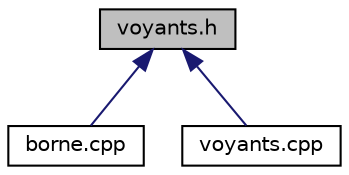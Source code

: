 digraph "voyants.h"
{
 // LATEX_PDF_SIZE
  edge [fontname="Helvetica",fontsize="10",labelfontname="Helvetica",labelfontsize="10"];
  node [fontname="Helvetica",fontsize="10",shape=record];
  Node1 [label="voyants.h",height=0.2,width=0.4,color="black", fillcolor="grey75", style="filled", fontcolor="black",tooltip="Gere les voyants de la borne."];
  Node1 -> Node2 [dir="back",color="midnightblue",fontsize="10",style="solid",fontname="Helvetica"];
  Node2 [label="borne.cpp",height=0.2,width=0.4,color="black", fillcolor="white", style="filled",URL="$borne_8cpp_source.html",tooltip=" "];
  Node1 -> Node3 [dir="back",color="midnightblue",fontsize="10",style="solid",fontname="Helvetica"];
  Node3 [label="voyants.cpp",height=0.2,width=0.4,color="black", fillcolor="white", style="filled",URL="$voyants_8cpp_source.html",tooltip=" "];
}
